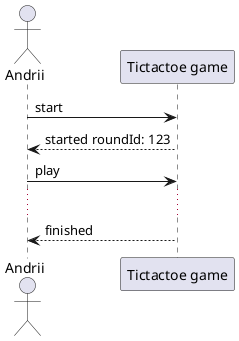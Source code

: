 @startuml

actor A as "Andrii"
participant T as "Tictactoe game"

A -> T: start
T --> A: started roundId: 123

A -> T: play
...
T --> A: finished
@enduml
